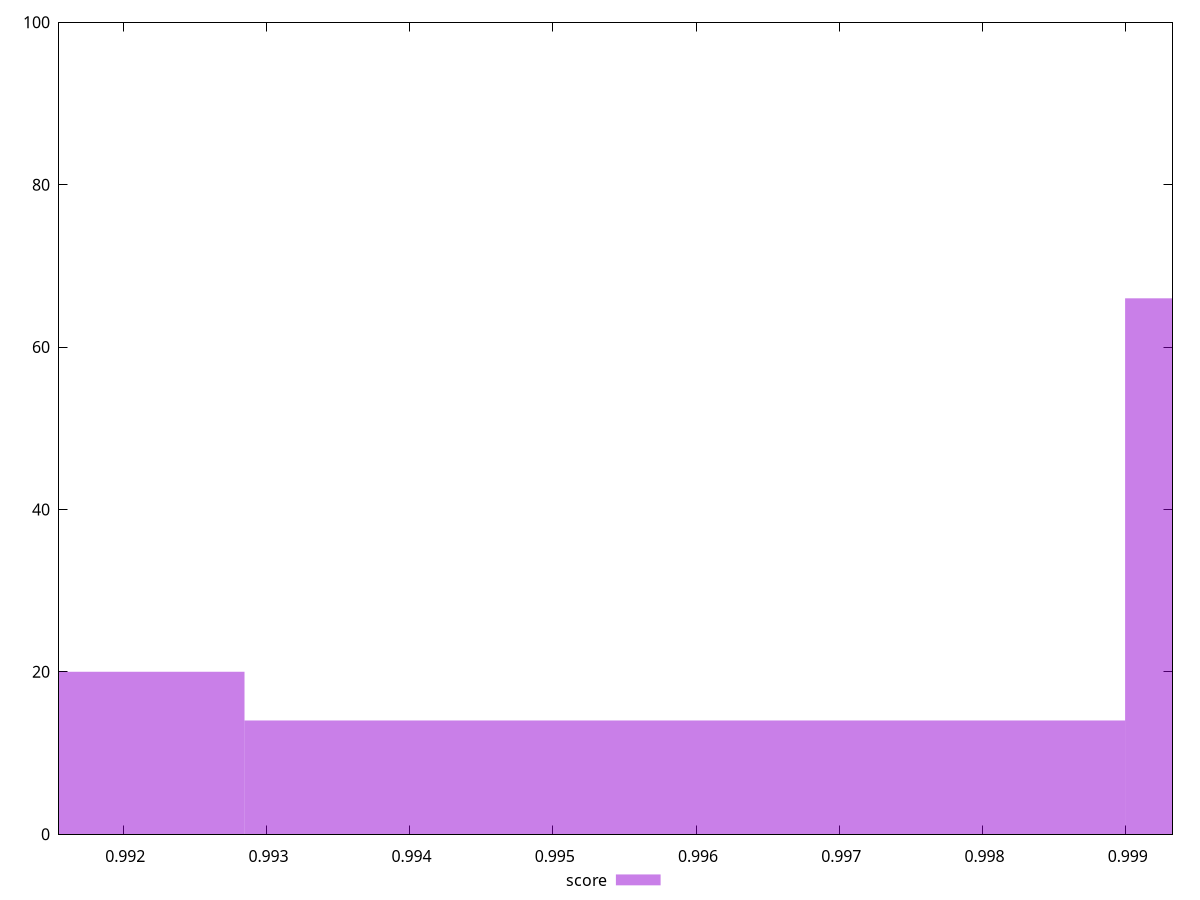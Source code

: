 reset

$score <<EOF
1.0020687556068542 66
0.9959210945295116 14
0.989773433452169 20
EOF

set key outside below
set boxwidth 0.006147661077342664
set xrange [0.9915522674279096:0.9993257996549971]
set yrange [0:100]
set style fill transparent solid 0.5 noborder
set terminal svg size 640, 490 enhanced background rgb 'white'
set output "report_00007_2020-12-11T15:55:29.892Z/speed-index/samples/pages+cached+noexternal+nofonts/score/histogram.svg"

plot $score title "score" with boxes

reset
